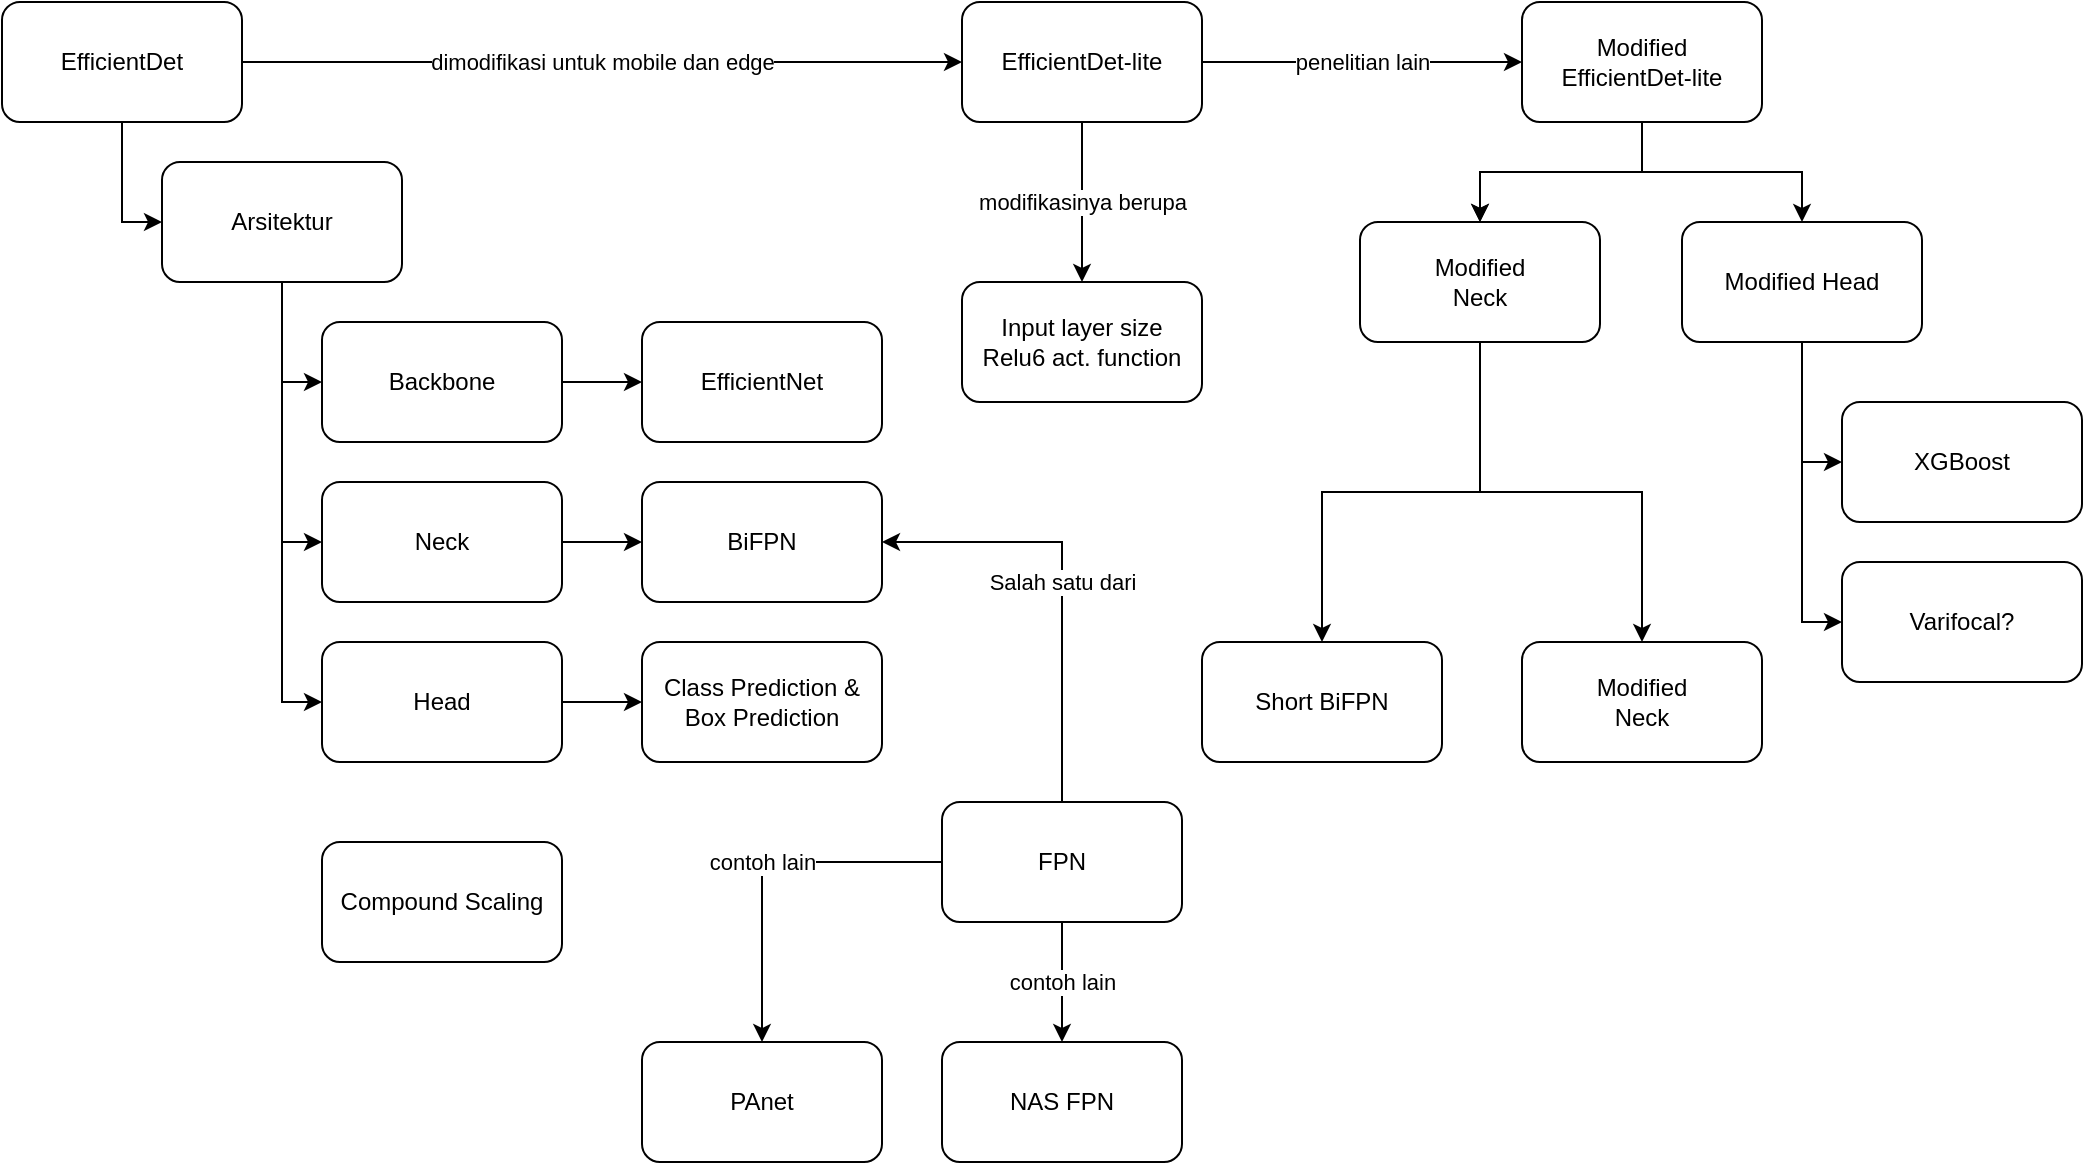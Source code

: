 <mxfile version="21.7.5" type="github" pages="2">
  <diagram id="7hVb7ib1BImvii1vWPBc" name="Page-1">
    <mxGraphModel dx="1434" dy="845" grid="1" gridSize="10" guides="1" tooltips="1" connect="1" arrows="1" fold="1" page="1" pageScale="1" pageWidth="1169" pageHeight="827" math="0" shadow="0">
      <root>
        <mxCell id="0" />
        <mxCell id="1" parent="0" />
        <mxCell id="3BNdl_GEFzRhaG3r9pQ4-6" style="edgeStyle=orthogonalEdgeStyle;rounded=0;orthogonalLoop=1;jettySize=auto;html=1;entryX=0;entryY=0.5;entryDx=0;entryDy=0;" edge="1" parent="1" source="3BNdl_GEFzRhaG3r9pQ4-1" target="3BNdl_GEFzRhaG3r9pQ4-5">
          <mxGeometry relative="1" as="geometry" />
        </mxCell>
        <mxCell id="3BNdl_GEFzRhaG3r9pQ4-17" value="dimodifikasi untuk mobile dan edge" style="edgeStyle=orthogonalEdgeStyle;rounded=0;orthogonalLoop=1;jettySize=auto;html=1;entryX=0;entryY=0.5;entryDx=0;entryDy=0;" edge="1" parent="1" source="3BNdl_GEFzRhaG3r9pQ4-1" target="3BNdl_GEFzRhaG3r9pQ4-16">
          <mxGeometry relative="1" as="geometry" />
        </mxCell>
        <mxCell id="3BNdl_GEFzRhaG3r9pQ4-1" value="EfficientDet" style="rounded=1;whiteSpace=wrap;html=1;" vertex="1" parent="1">
          <mxGeometry x="40" y="40" width="120" height="60" as="geometry" />
        </mxCell>
        <mxCell id="3BNdl_GEFzRhaG3r9pQ4-15" style="edgeStyle=orthogonalEdgeStyle;rounded=0;orthogonalLoop=1;jettySize=auto;html=1;" edge="1" parent="1" source="3BNdl_GEFzRhaG3r9pQ4-2" target="3BNdl_GEFzRhaG3r9pQ4-10">
          <mxGeometry relative="1" as="geometry" />
        </mxCell>
        <mxCell id="3BNdl_GEFzRhaG3r9pQ4-2" value="Head" style="rounded=1;whiteSpace=wrap;html=1;" vertex="1" parent="1">
          <mxGeometry x="200" y="360" width="120" height="60" as="geometry" />
        </mxCell>
        <mxCell id="3BNdl_GEFzRhaG3r9pQ4-14" style="edgeStyle=orthogonalEdgeStyle;rounded=0;orthogonalLoop=1;jettySize=auto;html=1;" edge="1" parent="1" source="3BNdl_GEFzRhaG3r9pQ4-3" target="3BNdl_GEFzRhaG3r9pQ4-11">
          <mxGeometry relative="1" as="geometry" />
        </mxCell>
        <mxCell id="3BNdl_GEFzRhaG3r9pQ4-3" value="Neck" style="rounded=1;whiteSpace=wrap;html=1;" vertex="1" parent="1">
          <mxGeometry x="200" y="280" width="120" height="60" as="geometry" />
        </mxCell>
        <mxCell id="3BNdl_GEFzRhaG3r9pQ4-13" style="edgeStyle=orthogonalEdgeStyle;rounded=0;orthogonalLoop=1;jettySize=auto;html=1;" edge="1" parent="1" source="3BNdl_GEFzRhaG3r9pQ4-4" target="3BNdl_GEFzRhaG3r9pQ4-12">
          <mxGeometry relative="1" as="geometry" />
        </mxCell>
        <mxCell id="3BNdl_GEFzRhaG3r9pQ4-4" value="Backbone" style="rounded=1;whiteSpace=wrap;html=1;" vertex="1" parent="1">
          <mxGeometry x="200" y="200" width="120" height="60" as="geometry" />
        </mxCell>
        <mxCell id="3BNdl_GEFzRhaG3r9pQ4-7" style="edgeStyle=orthogonalEdgeStyle;rounded=0;orthogonalLoop=1;jettySize=auto;html=1;entryX=0;entryY=0.5;entryDx=0;entryDy=0;" edge="1" parent="1" source="3BNdl_GEFzRhaG3r9pQ4-5" target="3BNdl_GEFzRhaG3r9pQ4-4">
          <mxGeometry relative="1" as="geometry" />
        </mxCell>
        <mxCell id="3BNdl_GEFzRhaG3r9pQ4-8" style="edgeStyle=orthogonalEdgeStyle;rounded=0;orthogonalLoop=1;jettySize=auto;html=1;entryX=0;entryY=0.5;entryDx=0;entryDy=0;" edge="1" parent="1" source="3BNdl_GEFzRhaG3r9pQ4-5" target="3BNdl_GEFzRhaG3r9pQ4-3">
          <mxGeometry relative="1" as="geometry" />
        </mxCell>
        <mxCell id="3BNdl_GEFzRhaG3r9pQ4-9" style="edgeStyle=orthogonalEdgeStyle;rounded=0;orthogonalLoop=1;jettySize=auto;html=1;entryX=0;entryY=0.5;entryDx=0;entryDy=0;" edge="1" parent="1" source="3BNdl_GEFzRhaG3r9pQ4-5" target="3BNdl_GEFzRhaG3r9pQ4-2">
          <mxGeometry relative="1" as="geometry" />
        </mxCell>
        <mxCell id="3BNdl_GEFzRhaG3r9pQ4-5" value="Arsitektur" style="rounded=1;whiteSpace=wrap;html=1;" vertex="1" parent="1">
          <mxGeometry x="120" y="120" width="120" height="60" as="geometry" />
        </mxCell>
        <mxCell id="3BNdl_GEFzRhaG3r9pQ4-10" value="Class Prediction &amp;amp; Box Prediction" style="rounded=1;whiteSpace=wrap;html=1;" vertex="1" parent="1">
          <mxGeometry x="360" y="360" width="120" height="60" as="geometry" />
        </mxCell>
        <mxCell id="3BNdl_GEFzRhaG3r9pQ4-19" value="Salah satu dari" style="edgeStyle=orthogonalEdgeStyle;rounded=0;orthogonalLoop=1;jettySize=auto;html=1;startArrow=classic;startFill=1;endArrow=none;endFill=0;" edge="1" parent="1" source="3BNdl_GEFzRhaG3r9pQ4-11" target="3BNdl_GEFzRhaG3r9pQ4-18">
          <mxGeometry relative="1" as="geometry" />
        </mxCell>
        <mxCell id="3BNdl_GEFzRhaG3r9pQ4-11" value="BiFPN" style="rounded=1;whiteSpace=wrap;html=1;" vertex="1" parent="1">
          <mxGeometry x="360" y="280" width="120" height="60" as="geometry" />
        </mxCell>
        <mxCell id="3BNdl_GEFzRhaG3r9pQ4-12" value="EfficientNet" style="rounded=1;whiteSpace=wrap;html=1;" vertex="1" parent="1">
          <mxGeometry x="360" y="200" width="120" height="60" as="geometry" />
        </mxCell>
        <mxCell id="3BNdl_GEFzRhaG3r9pQ4-22" value="penelitian lain" style="edgeStyle=orthogonalEdgeStyle;rounded=0;orthogonalLoop=1;jettySize=auto;html=1;" edge="1" parent="1" source="3BNdl_GEFzRhaG3r9pQ4-16" target="3BNdl_GEFzRhaG3r9pQ4-21">
          <mxGeometry relative="1" as="geometry" />
        </mxCell>
        <mxCell id="3BNdl_GEFzRhaG3r9pQ4-43" value="modifikasinya berupa" style="edgeStyle=orthogonalEdgeStyle;rounded=0;orthogonalLoop=1;jettySize=auto;html=1;" edge="1" parent="1" source="3BNdl_GEFzRhaG3r9pQ4-16" target="3BNdl_GEFzRhaG3r9pQ4-42">
          <mxGeometry relative="1" as="geometry" />
        </mxCell>
        <mxCell id="3BNdl_GEFzRhaG3r9pQ4-16" value="EfficientDet-lite" style="rounded=1;whiteSpace=wrap;html=1;" vertex="1" parent="1">
          <mxGeometry x="520" y="40" width="120" height="60" as="geometry" />
        </mxCell>
        <mxCell id="3BNdl_GEFzRhaG3r9pQ4-37" value="contoh lain" style="edgeStyle=orthogonalEdgeStyle;rounded=0;orthogonalLoop=1;jettySize=auto;html=1;" edge="1" parent="1" source="3BNdl_GEFzRhaG3r9pQ4-18" target="3BNdl_GEFzRhaG3r9pQ4-36">
          <mxGeometry relative="1" as="geometry" />
        </mxCell>
        <mxCell id="3BNdl_GEFzRhaG3r9pQ4-39" value="contoh lain" style="edgeStyle=orthogonalEdgeStyle;rounded=0;orthogonalLoop=1;jettySize=auto;html=1;" edge="1" parent="1" source="3BNdl_GEFzRhaG3r9pQ4-18" target="3BNdl_GEFzRhaG3r9pQ4-38">
          <mxGeometry relative="1" as="geometry" />
        </mxCell>
        <mxCell id="3BNdl_GEFzRhaG3r9pQ4-18" value="FPN" style="rounded=1;whiteSpace=wrap;html=1;" vertex="1" parent="1">
          <mxGeometry x="510" y="440" width="120" height="60" as="geometry" />
        </mxCell>
        <mxCell id="3BNdl_GEFzRhaG3r9pQ4-20" value="Compound Scaling" style="rounded=1;whiteSpace=wrap;html=1;" vertex="1" parent="1">
          <mxGeometry x="200" y="460" width="120" height="60" as="geometry" />
        </mxCell>
        <mxCell id="3BNdl_GEFzRhaG3r9pQ4-24" value="" style="edgeStyle=orthogonalEdgeStyle;rounded=0;orthogonalLoop=1;jettySize=auto;html=1;" edge="1" parent="1" source="3BNdl_GEFzRhaG3r9pQ4-21" target="3BNdl_GEFzRhaG3r9pQ4-23">
          <mxGeometry relative="1" as="geometry" />
        </mxCell>
        <mxCell id="3BNdl_GEFzRhaG3r9pQ4-25" value="" style="edgeStyle=orthogonalEdgeStyle;rounded=0;orthogonalLoop=1;jettySize=auto;html=1;" edge="1" parent="1" source="3BNdl_GEFzRhaG3r9pQ4-21" target="3BNdl_GEFzRhaG3r9pQ4-23">
          <mxGeometry relative="1" as="geometry" />
        </mxCell>
        <mxCell id="3BNdl_GEFzRhaG3r9pQ4-26" style="edgeStyle=orthogonalEdgeStyle;rounded=0;orthogonalLoop=1;jettySize=auto;html=1;entryX=0.5;entryY=0;entryDx=0;entryDy=0;" edge="1" parent="1" source="3BNdl_GEFzRhaG3r9pQ4-21" target="3BNdl_GEFzRhaG3r9pQ4-27">
          <mxGeometry relative="1" as="geometry">
            <mxPoint x="920" y="150" as="targetPoint" />
          </mxGeometry>
        </mxCell>
        <mxCell id="3BNdl_GEFzRhaG3r9pQ4-21" value="Modified&lt;br&gt;EfficientDet-lite" style="rounded=1;whiteSpace=wrap;html=1;" vertex="1" parent="1">
          <mxGeometry x="800" y="40" width="120" height="60" as="geometry" />
        </mxCell>
        <mxCell id="3BNdl_GEFzRhaG3r9pQ4-29" value="" style="edgeStyle=orthogonalEdgeStyle;rounded=0;orthogonalLoop=1;jettySize=auto;html=1;" edge="1" parent="1" source="3BNdl_GEFzRhaG3r9pQ4-23" target="3BNdl_GEFzRhaG3r9pQ4-28">
          <mxGeometry relative="1" as="geometry" />
        </mxCell>
        <mxCell id="3BNdl_GEFzRhaG3r9pQ4-35" value="" style="edgeStyle=orthogonalEdgeStyle;rounded=0;orthogonalLoop=1;jettySize=auto;html=1;" edge="1" parent="1" source="3BNdl_GEFzRhaG3r9pQ4-23" target="3BNdl_GEFzRhaG3r9pQ4-34">
          <mxGeometry relative="1" as="geometry" />
        </mxCell>
        <mxCell id="3BNdl_GEFzRhaG3r9pQ4-23" value="Modified&lt;br&gt;Neck" style="rounded=1;whiteSpace=wrap;html=1;" vertex="1" parent="1">
          <mxGeometry x="719" y="150" width="120" height="60" as="geometry" />
        </mxCell>
        <mxCell id="3BNdl_GEFzRhaG3r9pQ4-31" value="" style="edgeStyle=orthogonalEdgeStyle;rounded=0;orthogonalLoop=1;jettySize=auto;html=1;entryX=0;entryY=0.5;entryDx=0;entryDy=0;" edge="1" parent="1" source="3BNdl_GEFzRhaG3r9pQ4-27" target="3BNdl_GEFzRhaG3r9pQ4-30">
          <mxGeometry relative="1" as="geometry" />
        </mxCell>
        <mxCell id="3BNdl_GEFzRhaG3r9pQ4-33" value="" style="edgeStyle=orthogonalEdgeStyle;rounded=0;orthogonalLoop=1;jettySize=auto;html=1;entryX=0;entryY=0.5;entryDx=0;entryDy=0;" edge="1" parent="1" source="3BNdl_GEFzRhaG3r9pQ4-27" target="3BNdl_GEFzRhaG3r9pQ4-32">
          <mxGeometry relative="1" as="geometry" />
        </mxCell>
        <mxCell id="3BNdl_GEFzRhaG3r9pQ4-27" value="Modified Head" style="rounded=1;whiteSpace=wrap;html=1;" vertex="1" parent="1">
          <mxGeometry x="880" y="150" width="120" height="60" as="geometry" />
        </mxCell>
        <mxCell id="3BNdl_GEFzRhaG3r9pQ4-28" value="Short BiFPN" style="rounded=1;whiteSpace=wrap;html=1;" vertex="1" parent="1">
          <mxGeometry x="640" y="360" width="120" height="60" as="geometry" />
        </mxCell>
        <mxCell id="3BNdl_GEFzRhaG3r9pQ4-30" value="XGBoost" style="rounded=1;whiteSpace=wrap;html=1;" vertex="1" parent="1">
          <mxGeometry x="960" y="240" width="120" height="60" as="geometry" />
        </mxCell>
        <mxCell id="3BNdl_GEFzRhaG3r9pQ4-32" value="Varifocal?" style="rounded=1;whiteSpace=wrap;html=1;" vertex="1" parent="1">
          <mxGeometry x="960" y="320" width="120" height="60" as="geometry" />
        </mxCell>
        <mxCell id="3BNdl_GEFzRhaG3r9pQ4-34" value="Modified&lt;br&gt;Neck" style="rounded=1;whiteSpace=wrap;html=1;" vertex="1" parent="1">
          <mxGeometry x="800" y="360" width="120" height="60" as="geometry" />
        </mxCell>
        <mxCell id="3BNdl_GEFzRhaG3r9pQ4-36" value="PAnet" style="rounded=1;whiteSpace=wrap;html=1;" vertex="1" parent="1">
          <mxGeometry x="360" y="560" width="120" height="60" as="geometry" />
        </mxCell>
        <mxCell id="3BNdl_GEFzRhaG3r9pQ4-38" value="NAS FPN" style="rounded=1;whiteSpace=wrap;html=1;" vertex="1" parent="1">
          <mxGeometry x="510" y="560" width="120" height="60" as="geometry" />
        </mxCell>
        <mxCell id="3BNdl_GEFzRhaG3r9pQ4-42" value="&lt;blockquote style=&quot;margin: 0 0 0 40px; border: none; padding: 0px;&quot;&gt;&lt;/blockquote&gt;&lt;span style=&quot;background-color: initial;&quot;&gt;Input layer size&lt;/span&gt;&lt;br&gt;&lt;span style=&quot;background-color: initial;&quot;&gt;Relu6 act. function&lt;/span&gt;" style="rounded=1;whiteSpace=wrap;html=1;align=center;" vertex="1" parent="1">
          <mxGeometry x="520" y="180" width="120" height="60" as="geometry" />
        </mxCell>
      </root>
    </mxGraphModel>
  </diagram>
  <diagram id="_BE6PhbbxH7V8y9McZRp" name="effdet">
    <mxGraphModel dx="1434" dy="845" grid="1" gridSize="10" guides="1" tooltips="1" connect="1" arrows="1" fold="1" page="1" pageScale="1" pageWidth="1654" pageHeight="1169" math="0" shadow="0">
      <root>
        <mxCell id="0" />
        <mxCell id="1" parent="0" />
        <mxCell id="MW5vYafI3tXqi2waWJN--19" style="edgeStyle=orthogonalEdgeStyle;rounded=0;orthogonalLoop=1;jettySize=auto;html=1;entryX=0.5;entryY=1;entryDx=0;entryDy=0;" edge="1" parent="1" source="MW5vYafI3tXqi2waWJN--1" target="MW5vYafI3tXqi2waWJN--2">
          <mxGeometry relative="1" as="geometry" />
        </mxCell>
        <mxCell id="MW5vYafI3tXqi2waWJN--1" value="" style="rounded=0;whiteSpace=wrap;html=1;labelBackgroundColor=default;" vertex="1" parent="1">
          <mxGeometry x="80" y="540" width="320" height="10" as="geometry" />
        </mxCell>
        <mxCell id="MW5vYafI3tXqi2waWJN--20" style="edgeStyle=orthogonalEdgeStyle;rounded=0;orthogonalLoop=1;jettySize=auto;html=1;entryX=0.5;entryY=1;entryDx=0;entryDy=0;" edge="1" parent="1" source="MW5vYafI3tXqi2waWJN--2" target="MW5vYafI3tXqi2waWJN--3">
          <mxGeometry relative="1" as="geometry" />
        </mxCell>
        <mxCell id="MW5vYafI3tXqi2waWJN--2" value="" style="rounded=0;whiteSpace=wrap;html=1;labelBackgroundColor=default;" vertex="1" parent="1">
          <mxGeometry x="120" y="490" width="240" height="10" as="geometry" />
        </mxCell>
        <mxCell id="MW5vYafI3tXqi2waWJN--21" style="edgeStyle=orthogonalEdgeStyle;rounded=0;orthogonalLoop=1;jettySize=auto;html=1;entryX=0.5;entryY=1;entryDx=0;entryDy=0;" edge="1" parent="1" source="MW5vYafI3tXqi2waWJN--3" target="MW5vYafI3tXqi2waWJN--4">
          <mxGeometry relative="1" as="geometry" />
        </mxCell>
        <mxCell id="MW5vYafI3tXqi2waWJN--66" style="edgeStyle=orthogonalEdgeStyle;rounded=0;orthogonalLoop=1;jettySize=auto;html=1;entryX=0;entryY=0.5;entryDx=0;entryDy=0;" edge="1" parent="1" source="MW5vYafI3tXqi2waWJN--3" target="MW5vYafI3tXqi2waWJN--25">
          <mxGeometry relative="1" as="geometry">
            <Array as="points">
              <mxPoint x="240" y="400" />
            </Array>
          </mxGeometry>
        </mxCell>
        <mxCell id="MW5vYafI3tXqi2waWJN--3" value="" style="rounded=0;whiteSpace=wrap;html=1;labelBackgroundColor=default;fillColor=#cb2c3c;fillStyle=solid;" vertex="1" parent="1">
          <mxGeometry x="140" y="430" width="200" height="10" as="geometry" />
        </mxCell>
        <mxCell id="MW5vYafI3tXqi2waWJN--22" style="edgeStyle=orthogonalEdgeStyle;rounded=0;orthogonalLoop=1;jettySize=auto;html=1;entryX=0.5;entryY=1;entryDx=0;entryDy=0;" edge="1" parent="1" source="MW5vYafI3tXqi2waWJN--4" target="MW5vYafI3tXqi2waWJN--5">
          <mxGeometry relative="1" as="geometry" />
        </mxCell>
        <mxCell id="MW5vYafI3tXqi2waWJN--65" style="edgeStyle=orthogonalEdgeStyle;rounded=0;orthogonalLoop=1;jettySize=auto;html=1;entryX=0;entryY=0.5;entryDx=0;entryDy=0;" edge="1" parent="1" source="MW5vYafI3tXqi2waWJN--4" target="MW5vYafI3tXqi2waWJN--26">
          <mxGeometry relative="1" as="geometry">
            <Array as="points">
              <mxPoint x="240" y="340" />
            </Array>
          </mxGeometry>
        </mxCell>
        <mxCell id="MW5vYafI3tXqi2waWJN--4" value="" style="rounded=0;whiteSpace=wrap;html=1;labelBackgroundColor=default;fillColor=#7c4583;fillStyle=solid;" vertex="1" parent="1">
          <mxGeometry x="160" y="370" width="160" height="10" as="geometry" />
        </mxCell>
        <mxCell id="MW5vYafI3tXqi2waWJN--23" style="edgeStyle=orthogonalEdgeStyle;rounded=0;orthogonalLoop=1;jettySize=auto;html=1;entryX=0.5;entryY=1;entryDx=0;entryDy=0;" edge="1" parent="1" source="MW5vYafI3tXqi2waWJN--5" target="MW5vYafI3tXqi2waWJN--6">
          <mxGeometry relative="1" as="geometry" />
        </mxCell>
        <mxCell id="MW5vYafI3tXqi2waWJN--64" style="edgeStyle=orthogonalEdgeStyle;rounded=0;orthogonalLoop=1;jettySize=auto;html=1;entryX=0;entryY=0.5;entryDx=0;entryDy=0;" edge="1" parent="1" source="MW5vYafI3tXqi2waWJN--5" target="MW5vYafI3tXqi2waWJN--27">
          <mxGeometry relative="1" as="geometry">
            <Array as="points">
              <mxPoint x="240" y="280" />
            </Array>
          </mxGeometry>
        </mxCell>
        <mxCell id="MW5vYafI3tXqi2waWJN--5" value="" style="rounded=0;whiteSpace=wrap;html=1;labelBackgroundColor=default;fillColor=#a2db7a;" vertex="1" parent="1">
          <mxGeometry x="180" y="310" width="120" height="10" as="geometry" />
        </mxCell>
        <mxCell id="MW5vYafI3tXqi2waWJN--24" style="edgeStyle=orthogonalEdgeStyle;rounded=0;orthogonalLoop=1;jettySize=auto;html=1;entryX=0.5;entryY=1;entryDx=0;entryDy=0;" edge="1" parent="1" source="MW5vYafI3tXqi2waWJN--6" target="MW5vYafI3tXqi2waWJN--7">
          <mxGeometry relative="1" as="geometry" />
        </mxCell>
        <mxCell id="MW5vYafI3tXqi2waWJN--63" style="edgeStyle=orthogonalEdgeStyle;rounded=0;orthogonalLoop=1;jettySize=auto;html=1;entryX=0;entryY=0.5;entryDx=0;entryDy=0;" edge="1" parent="1" source="MW5vYafI3tXqi2waWJN--6" target="MW5vYafI3tXqi2waWJN--28">
          <mxGeometry relative="1" as="geometry">
            <Array as="points">
              <mxPoint x="240" y="220" />
            </Array>
          </mxGeometry>
        </mxCell>
        <mxCell id="MW5vYafI3tXqi2waWJN--6" value="" style="rounded=0;whiteSpace=wrap;html=1;labelBackgroundColor=default;fillColor=#b0d8ee;" vertex="1" parent="1">
          <mxGeometry x="200" y="250" width="80" height="10" as="geometry" />
        </mxCell>
        <mxCell id="MW5vYafI3tXqi2waWJN--62" style="edgeStyle=orthogonalEdgeStyle;rounded=0;orthogonalLoop=1;jettySize=auto;html=1;entryX=0;entryY=0.5;entryDx=0;entryDy=0;" edge="1" parent="1" source="MW5vYafI3tXqi2waWJN--7" target="MW5vYafI3tXqi2waWJN--29">
          <mxGeometry relative="1" as="geometry">
            <Array as="points">
              <mxPoint x="240" y="160" />
            </Array>
          </mxGeometry>
        </mxCell>
        <mxCell id="MW5vYafI3tXqi2waWJN--7" value="" style="rounded=0;whiteSpace=wrap;html=1;labelBackgroundColor=#000000;fillColor=#000000;" vertex="1" parent="1">
          <mxGeometry x="220" y="190" width="40" height="10" as="geometry" />
        </mxCell>
        <mxCell id="MW5vYafI3tXqi2waWJN--8" value="P&lt;sub&gt;1&lt;/sub&gt; / 2" style="text;html=1;strokeColor=none;fillColor=none;align=center;verticalAlign=middle;whiteSpace=wrap;rounded=0;" vertex="1" parent="1">
          <mxGeometry x="20" y="520" width="60" height="30" as="geometry" />
        </mxCell>
        <mxCell id="MW5vYafI3tXqi2waWJN--9" value="P&lt;sub&gt;2&lt;/sub&gt; / 4" style="text;html=1;strokeColor=none;fillColor=none;align=center;verticalAlign=middle;whiteSpace=wrap;rounded=0;" vertex="1" parent="1">
          <mxGeometry x="60" y="470" width="60" height="30" as="geometry" />
        </mxCell>
        <mxCell id="MW5vYafI3tXqi2waWJN--10" value="P&lt;sub&gt;3&lt;/sub&gt; / 8" style="text;html=1;strokeColor=none;fillColor=none;align=center;verticalAlign=middle;whiteSpace=wrap;rounded=0;" vertex="1" parent="1">
          <mxGeometry x="80" y="410" width="60" height="30" as="geometry" />
        </mxCell>
        <mxCell id="MW5vYafI3tXqi2waWJN--11" value="P&lt;sub&gt;4&lt;/sub&gt; / 16" style="text;html=1;strokeColor=none;fillColor=none;align=center;verticalAlign=middle;whiteSpace=wrap;rounded=0;" vertex="1" parent="1">
          <mxGeometry x="100" y="350" width="60" height="30" as="geometry" />
        </mxCell>
        <mxCell id="MW5vYafI3tXqi2waWJN--12" value="P&lt;sub&gt;5&lt;/sub&gt; / 32" style="text;html=1;strokeColor=none;fillColor=none;align=center;verticalAlign=middle;whiteSpace=wrap;rounded=0;" vertex="1" parent="1">
          <mxGeometry x="120" y="290" width="60" height="30" as="geometry" />
        </mxCell>
        <mxCell id="MW5vYafI3tXqi2waWJN--13" value="P&lt;sub&gt;6&lt;/sub&gt; / 64" style="text;html=1;strokeColor=none;fillColor=none;align=center;verticalAlign=middle;whiteSpace=wrap;rounded=0;" vertex="1" parent="1">
          <mxGeometry x="140" y="230" width="60" height="30" as="geometry" />
        </mxCell>
        <mxCell id="MW5vYafI3tXqi2waWJN--14" value="P&lt;sub&gt;7&lt;/sub&gt; / 128" style="text;html=1;strokeColor=none;fillColor=none;align=center;verticalAlign=middle;whiteSpace=wrap;rounded=0;" vertex="1" parent="1">
          <mxGeometry x="160" y="170" width="60" height="30" as="geometry" />
        </mxCell>
        <mxCell id="MW5vYafI3tXqi2waWJN--18" style="edgeStyle=orthogonalEdgeStyle;rounded=0;orthogonalLoop=1;jettySize=auto;html=1;entryX=0.5;entryY=1;entryDx=0;entryDy=0;" edge="1" parent="1" source="MW5vYafI3tXqi2waWJN--15" target="MW5vYafI3tXqi2waWJN--1">
          <mxGeometry relative="1" as="geometry" />
        </mxCell>
        <mxCell id="MW5vYafI3tXqi2waWJN--15" value="" style="rounded=0;whiteSpace=wrap;html=1;labelBackgroundColor=default;" vertex="1" parent="1">
          <mxGeometry x="60" y="590" width="360" height="10" as="geometry" />
        </mxCell>
        <mxCell id="MW5vYafI3tXqi2waWJN--16" value="Input" style="text;html=1;strokeColor=none;fillColor=none;align=center;verticalAlign=middle;whiteSpace=wrap;rounded=0;" vertex="1" parent="1">
          <mxGeometry y="570" width="60" height="30" as="geometry" />
        </mxCell>
        <mxCell id="MW5vYafI3tXqi2waWJN--17" value="EfficientNet backbone" style="text;html=1;strokeColor=none;fillColor=none;align=center;verticalAlign=middle;whiteSpace=wrap;rounded=0;" vertex="1" parent="1">
          <mxGeometry x="160" y="610" width="160" height="30" as="geometry" />
        </mxCell>
        <mxCell id="MW5vYafI3tXqi2waWJN--48" style="edgeStyle=orthogonalEdgeStyle;rounded=0;orthogonalLoop=1;jettySize=auto;html=1;entryX=0;entryY=0.5;entryDx=0;entryDy=0;" edge="1" parent="1" source="MW5vYafI3tXqi2waWJN--25" target="MW5vYafI3tXqi2waWJN--35">
          <mxGeometry relative="1" as="geometry" />
        </mxCell>
        <mxCell id="MW5vYafI3tXqi2waWJN--25" value="" style="ellipse;whiteSpace=wrap;html=1;aspect=fixed;fillColor=#000000;" vertex="1" parent="1">
          <mxGeometry x="430" y="390" width="20" height="20" as="geometry" />
        </mxCell>
        <mxCell id="MW5vYafI3tXqi2waWJN--49" style="edgeStyle=orthogonalEdgeStyle;rounded=0;orthogonalLoop=1;jettySize=auto;html=1;entryX=0;entryY=0.5;entryDx=0;entryDy=0;" edge="1" parent="1" source="MW5vYafI3tXqi2waWJN--26" target="MW5vYafI3tXqi2waWJN--31">
          <mxGeometry relative="1" as="geometry" />
        </mxCell>
        <mxCell id="MW5vYafI3tXqi2waWJN--57" style="edgeStyle=orthogonalEdgeStyle;rounded=0;orthogonalLoop=1;jettySize=auto;html=1;entryX=0;entryY=0;entryDx=0;entryDy=0;curved=1;" edge="1" parent="1" source="MW5vYafI3tXqi2waWJN--26" target="MW5vYafI3tXqi2waWJN--36">
          <mxGeometry relative="1" as="geometry">
            <Array as="points">
              <mxPoint x="440" y="310" />
              <mxPoint x="593" y="310" />
            </Array>
          </mxGeometry>
        </mxCell>
        <mxCell id="MW5vYafI3tXqi2waWJN--26" value="" style="ellipse;whiteSpace=wrap;html=1;aspect=fixed;fillColor=#000000;" vertex="1" parent="1">
          <mxGeometry x="430" y="330" width="20" height="20" as="geometry" />
        </mxCell>
        <mxCell id="MW5vYafI3tXqi2waWJN--50" style="edgeStyle=orthogonalEdgeStyle;rounded=0;orthogonalLoop=1;jettySize=auto;html=1;entryX=0;entryY=0.5;entryDx=0;entryDy=0;" edge="1" parent="1" source="MW5vYafI3tXqi2waWJN--27" target="MW5vYafI3tXqi2waWJN--32">
          <mxGeometry relative="1" as="geometry" />
        </mxCell>
        <mxCell id="MW5vYafI3tXqi2waWJN--58" style="edgeStyle=orthogonalEdgeStyle;rounded=0;orthogonalLoop=1;jettySize=auto;html=1;entryX=0;entryY=0;entryDx=0;entryDy=0;curved=1;" edge="1" parent="1" source="MW5vYafI3tXqi2waWJN--27" target="MW5vYafI3tXqi2waWJN--37">
          <mxGeometry relative="1" as="geometry">
            <Array as="points">
              <mxPoint x="440" y="250" />
              <mxPoint x="593" y="250" />
            </Array>
          </mxGeometry>
        </mxCell>
        <mxCell id="MW5vYafI3tXqi2waWJN--27" value="" style="ellipse;whiteSpace=wrap;html=1;aspect=fixed;fillColor=#000000;" vertex="1" parent="1">
          <mxGeometry x="430" y="270" width="20" height="20" as="geometry" />
        </mxCell>
        <mxCell id="MW5vYafI3tXqi2waWJN--51" style="edgeStyle=orthogonalEdgeStyle;rounded=0;orthogonalLoop=1;jettySize=auto;html=1;" edge="1" parent="1" source="MW5vYafI3tXqi2waWJN--28" target="MW5vYafI3tXqi2waWJN--33">
          <mxGeometry relative="1" as="geometry" />
        </mxCell>
        <mxCell id="MW5vYafI3tXqi2waWJN--59" style="edgeStyle=orthogonalEdgeStyle;rounded=0;orthogonalLoop=1;jettySize=auto;html=1;entryX=0;entryY=0;entryDx=0;entryDy=0;curved=1;" edge="1" parent="1" source="MW5vYafI3tXqi2waWJN--28" target="MW5vYafI3tXqi2waWJN--38">
          <mxGeometry relative="1" as="geometry">
            <Array as="points">
              <mxPoint x="440" y="190" />
              <mxPoint x="593" y="190" />
            </Array>
          </mxGeometry>
        </mxCell>
        <mxCell id="MW5vYafI3tXqi2waWJN--28" value="" style="ellipse;whiteSpace=wrap;html=1;aspect=fixed;fillColor=#000000;" vertex="1" parent="1">
          <mxGeometry x="430" y="210" width="20" height="20" as="geometry" />
        </mxCell>
        <mxCell id="MW5vYafI3tXqi2waWJN--40" style="edgeStyle=orthogonalEdgeStyle;rounded=0;orthogonalLoop=1;jettySize=auto;html=1;entryX=0;entryY=0.5;entryDx=0;entryDy=0;" edge="1" parent="1" source="MW5vYafI3tXqi2waWJN--29" target="MW5vYafI3tXqi2waWJN--39">
          <mxGeometry relative="1" as="geometry" />
        </mxCell>
        <mxCell id="MW5vYafI3tXqi2waWJN--41" style="rounded=0;orthogonalLoop=1;jettySize=auto;html=1;strokeColor=#A4C1D1;strokeWidth=2;" edge="1" parent="1" source="MW5vYafI3tXqi2waWJN--29" target="MW5vYafI3tXqi2waWJN--33">
          <mxGeometry relative="1" as="geometry" />
        </mxCell>
        <mxCell id="MW5vYafI3tXqi2waWJN--29" value="" style="ellipse;whiteSpace=wrap;html=1;aspect=fixed;fillColor=#000000;" vertex="1" parent="1">
          <mxGeometry x="430" y="150" width="20" height="20" as="geometry" />
        </mxCell>
        <mxCell id="MW5vYafI3tXqi2waWJN--47" style="rounded=0;orthogonalLoop=1;jettySize=auto;html=1;entryX=0;entryY=0;entryDx=0;entryDy=0;" edge="1" parent="1" source="MW5vYafI3tXqi2waWJN--31" target="MW5vYafI3tXqi2waWJN--35">
          <mxGeometry relative="1" as="geometry" />
        </mxCell>
        <mxCell id="MW5vYafI3tXqi2waWJN--56" style="edgeStyle=orthogonalEdgeStyle;rounded=0;orthogonalLoop=1;jettySize=auto;html=1;entryX=0;entryY=0.5;entryDx=0;entryDy=0;" edge="1" parent="1" source="MW5vYafI3tXqi2waWJN--31" target="MW5vYafI3tXqi2waWJN--36">
          <mxGeometry relative="1" as="geometry" />
        </mxCell>
        <mxCell id="MW5vYafI3tXqi2waWJN--31" value="" style="ellipse;whiteSpace=wrap;html=1;aspect=fixed;fillColor=#000000;" vertex="1" parent="1">
          <mxGeometry x="510" y="330" width="20" height="20" as="geometry" />
        </mxCell>
        <mxCell id="MW5vYafI3tXqi2waWJN--46" style="edgeStyle=orthogonalEdgeStyle;rounded=0;orthogonalLoop=1;jettySize=auto;html=1;strokeColor=#A4C1D1;" edge="1" parent="1" source="MW5vYafI3tXqi2waWJN--32" target="MW5vYafI3tXqi2waWJN--31">
          <mxGeometry relative="1" as="geometry" />
        </mxCell>
        <mxCell id="MW5vYafI3tXqi2waWJN--55" style="edgeStyle=orthogonalEdgeStyle;rounded=0;orthogonalLoop=1;jettySize=auto;html=1;entryX=0;entryY=0.5;entryDx=0;entryDy=0;" edge="1" parent="1" source="MW5vYafI3tXqi2waWJN--32" target="MW5vYafI3tXqi2waWJN--37">
          <mxGeometry relative="1" as="geometry" />
        </mxCell>
        <mxCell id="MW5vYafI3tXqi2waWJN--32" value="" style="ellipse;whiteSpace=wrap;html=1;aspect=fixed;fillColor=#000000;" vertex="1" parent="1">
          <mxGeometry x="510" y="270" width="20" height="20" as="geometry" />
        </mxCell>
        <mxCell id="MW5vYafI3tXqi2waWJN--43" style="edgeStyle=orthogonalEdgeStyle;rounded=0;orthogonalLoop=1;jettySize=auto;html=1;entryX=0;entryY=0.5;entryDx=0;entryDy=0;" edge="1" parent="1" source="MW5vYafI3tXqi2waWJN--33" target="MW5vYafI3tXqi2waWJN--38">
          <mxGeometry relative="1" as="geometry" />
        </mxCell>
        <mxCell id="MW5vYafI3tXqi2waWJN--44" style="edgeStyle=orthogonalEdgeStyle;rounded=0;orthogonalLoop=1;jettySize=auto;html=1;entryX=0.5;entryY=0;entryDx=0;entryDy=0;strokeColor=#A4C1D1;" edge="1" parent="1" source="MW5vYafI3tXqi2waWJN--33" target="MW5vYafI3tXqi2waWJN--32">
          <mxGeometry relative="1" as="geometry" />
        </mxCell>
        <mxCell id="MW5vYafI3tXqi2waWJN--33" value="" style="ellipse;whiteSpace=wrap;html=1;aspect=fixed;fillColor=#A4C1D1;" vertex="1" parent="1">
          <mxGeometry x="510" y="210" width="20" height="20" as="geometry" />
        </mxCell>
        <mxCell id="MW5vYafI3tXqi2waWJN--54" style="edgeStyle=orthogonalEdgeStyle;rounded=0;orthogonalLoop=1;jettySize=auto;html=1;strokeColor=#FF0000;" edge="1" parent="1" source="MW5vYafI3tXqi2waWJN--35" target="MW5vYafI3tXqi2waWJN--36">
          <mxGeometry relative="1" as="geometry" />
        </mxCell>
        <mxCell id="MW5vYafI3tXqi2waWJN--35" value="" style="ellipse;whiteSpace=wrap;html=1;aspect=fixed;fillColor=#ff8b99;" vertex="1" parent="1">
          <mxGeometry x="590" y="390" width="20" height="20" as="geometry" />
        </mxCell>
        <mxCell id="MW5vYafI3tXqi2waWJN--53" style="edgeStyle=orthogonalEdgeStyle;rounded=0;orthogonalLoop=1;jettySize=auto;html=1;strokeColor=#FF0000;" edge="1" parent="1" source="MW5vYafI3tXqi2waWJN--36" target="MW5vYafI3tXqi2waWJN--37">
          <mxGeometry relative="1" as="geometry" />
        </mxCell>
        <mxCell id="MW5vYafI3tXqi2waWJN--36" value="" style="ellipse;whiteSpace=wrap;html=1;aspect=fixed;fillColor=#c596cb;" vertex="1" parent="1">
          <mxGeometry x="590" y="330" width="20" height="20" as="geometry" />
        </mxCell>
        <mxCell id="MW5vYafI3tXqi2waWJN--52" style="edgeStyle=orthogonalEdgeStyle;rounded=0;orthogonalLoop=1;jettySize=auto;html=1;entryX=0.5;entryY=1;entryDx=0;entryDy=0;strokeColor=#FF0000;" edge="1" parent="1" source="MW5vYafI3tXqi2waWJN--37" target="MW5vYafI3tXqi2waWJN--38">
          <mxGeometry relative="1" as="geometry" />
        </mxCell>
        <mxCell id="MW5vYafI3tXqi2waWJN--37" value="" style="ellipse;whiteSpace=wrap;html=1;aspect=fixed;fillColor=#215200;" vertex="1" parent="1">
          <mxGeometry x="590" y="270" width="20" height="20" as="geometry" />
        </mxCell>
        <mxCell id="MW5vYafI3tXqi2waWJN--42" style="edgeStyle=orthogonalEdgeStyle;rounded=0;orthogonalLoop=1;jettySize=auto;html=1;entryX=0.5;entryY=1;entryDx=0;entryDy=0;strokeColor=#FF0000;" edge="1" parent="1" source="MW5vYafI3tXqi2waWJN--38" target="MW5vYafI3tXqi2waWJN--39">
          <mxGeometry relative="1" as="geometry" />
        </mxCell>
        <mxCell id="MW5vYafI3tXqi2waWJN--38" value="" style="ellipse;whiteSpace=wrap;html=1;aspect=fixed;fillColor=#A4C1D1;fillStyle=auto;" vertex="1" parent="1">
          <mxGeometry x="590" y="210" width="20" height="20" as="geometry" />
        </mxCell>
        <mxCell id="MW5vYafI3tXqi2waWJN--39" value="" style="ellipse;whiteSpace=wrap;html=1;aspect=fixed;fillColor=#660000;" vertex="1" parent="1">
          <mxGeometry x="590" y="150" width="20" height="20" as="geometry" />
        </mxCell>
        <mxCell id="MW5vYafI3tXqi2waWJN--60" value="" style="rounded=0;whiteSpace=wrap;html=1;fillColor=none;dashed=1;" vertex="1" parent="1">
          <mxGeometry x="480" y="120" width="160" height="320" as="geometry" />
        </mxCell>
        <mxCell id="MW5vYafI3tXqi2waWJN--61" value="Lapisan BiFPN" style="text;html=1;strokeColor=none;fillColor=none;align=center;verticalAlign=middle;whiteSpace=wrap;rounded=0;" vertex="1" parent="1">
          <mxGeometry x="530" y="450" width="60" height="30" as="geometry" />
        </mxCell>
        <mxCell id="MW5vYafI3tXqi2waWJN--87" style="edgeStyle=orthogonalEdgeStyle;rounded=0;orthogonalLoop=1;jettySize=auto;html=1;entryX=0;entryY=0.5;entryDx=0;entryDy=0;" edge="1" parent="1" target="MW5vYafI3tXqi2waWJN--106">
          <mxGeometry relative="1" as="geometry">
            <mxPoint x="611" y="400" as="sourcePoint" />
          </mxGeometry>
        </mxCell>
        <mxCell id="MW5vYafI3tXqi2waWJN--88" style="edgeStyle=orthogonalEdgeStyle;rounded=0;orthogonalLoop=1;jettySize=auto;html=1;entryX=0;entryY=0.5;entryDx=0;entryDy=0;" edge="1" parent="1" target="MW5vYafI3tXqi2waWJN--98">
          <mxGeometry relative="1" as="geometry">
            <mxPoint x="611" y="340" as="sourcePoint" />
          </mxGeometry>
        </mxCell>
        <mxCell id="MW5vYafI3tXqi2waWJN--89" style="edgeStyle=orthogonalEdgeStyle;rounded=0;orthogonalLoop=1;jettySize=auto;html=1;entryX=0;entryY=0;entryDx=0;entryDy=0;curved=1;" edge="1" parent="1" target="MW5vYafI3tXqi2waWJN--108">
          <mxGeometry relative="1" as="geometry">
            <mxPoint x="601" y="330" as="sourcePoint" />
            <Array as="points">
              <mxPoint x="601" y="310" />
              <mxPoint x="754" y="310" />
            </Array>
          </mxGeometry>
        </mxCell>
        <mxCell id="MW5vYafI3tXqi2waWJN--90" style="edgeStyle=orthogonalEdgeStyle;rounded=0;orthogonalLoop=1;jettySize=auto;html=1;entryX=0;entryY=0.5;entryDx=0;entryDy=0;" edge="1" parent="1" target="MW5vYafI3tXqi2waWJN--101">
          <mxGeometry relative="1" as="geometry">
            <mxPoint x="611" y="280" as="sourcePoint" />
          </mxGeometry>
        </mxCell>
        <mxCell id="MW5vYafI3tXqi2waWJN--91" style="edgeStyle=orthogonalEdgeStyle;rounded=0;orthogonalLoop=1;jettySize=auto;html=1;entryX=0;entryY=0;entryDx=0;entryDy=0;curved=1;" edge="1" parent="1" target="MW5vYafI3tXqi2waWJN--110">
          <mxGeometry relative="1" as="geometry">
            <mxPoint x="601" y="270" as="sourcePoint" />
            <Array as="points">
              <mxPoint x="601" y="250" />
              <mxPoint x="754" y="250" />
            </Array>
          </mxGeometry>
        </mxCell>
        <mxCell id="MW5vYafI3tXqi2waWJN--92" style="edgeStyle=orthogonalEdgeStyle;rounded=0;orthogonalLoop=1;jettySize=auto;html=1;" edge="1" parent="1" target="MW5vYafI3tXqi2waWJN--104">
          <mxGeometry relative="1" as="geometry">
            <mxPoint x="611" y="220" as="sourcePoint" />
          </mxGeometry>
        </mxCell>
        <mxCell id="MW5vYafI3tXqi2waWJN--93" style="edgeStyle=orthogonalEdgeStyle;rounded=0;orthogonalLoop=1;jettySize=auto;html=1;entryX=0;entryY=0;entryDx=0;entryDy=0;curved=1;" edge="1" parent="1" target="MW5vYafI3tXqi2waWJN--112">
          <mxGeometry relative="1" as="geometry">
            <mxPoint x="601" y="210" as="sourcePoint" />
            <Array as="points">
              <mxPoint x="601" y="190" />
              <mxPoint x="754" y="190" />
            </Array>
          </mxGeometry>
        </mxCell>
        <mxCell id="MW5vYafI3tXqi2waWJN--94" style="edgeStyle=orthogonalEdgeStyle;rounded=0;orthogonalLoop=1;jettySize=auto;html=1;entryX=0;entryY=0.5;entryDx=0;entryDy=0;" edge="1" parent="1" target="MW5vYafI3tXqi2waWJN--113">
          <mxGeometry relative="1" as="geometry">
            <mxPoint x="611" y="160" as="sourcePoint" />
          </mxGeometry>
        </mxCell>
        <mxCell id="MW5vYafI3tXqi2waWJN--95" style="rounded=0;orthogonalLoop=1;jettySize=auto;html=1;strokeColor=#A4C1D1;strokeWidth=2;" edge="1" parent="1" target="MW5vYafI3tXqi2waWJN--104">
          <mxGeometry relative="1" as="geometry">
            <mxPoint x="609" y="166" as="sourcePoint" />
          </mxGeometry>
        </mxCell>
        <mxCell id="MW5vYafI3tXqi2waWJN--96" style="rounded=0;orthogonalLoop=1;jettySize=auto;html=1;entryX=0;entryY=0;entryDx=0;entryDy=0;" edge="1" parent="1" source="MW5vYafI3tXqi2waWJN--98" target="MW5vYafI3tXqi2waWJN--106">
          <mxGeometry relative="1" as="geometry" />
        </mxCell>
        <mxCell id="MW5vYafI3tXqi2waWJN--97" style="edgeStyle=orthogonalEdgeStyle;rounded=0;orthogonalLoop=1;jettySize=auto;html=1;entryX=0;entryY=0.5;entryDx=0;entryDy=0;" edge="1" parent="1" source="MW5vYafI3tXqi2waWJN--98" target="MW5vYafI3tXqi2waWJN--108">
          <mxGeometry relative="1" as="geometry" />
        </mxCell>
        <mxCell id="MW5vYafI3tXqi2waWJN--98" value="" style="ellipse;whiteSpace=wrap;html=1;aspect=fixed;fillColor=#000000;" vertex="1" parent="1">
          <mxGeometry x="671" y="330" width="20" height="20" as="geometry" />
        </mxCell>
        <mxCell id="MW5vYafI3tXqi2waWJN--99" style="edgeStyle=orthogonalEdgeStyle;rounded=0;orthogonalLoop=1;jettySize=auto;html=1;strokeColor=#A4C1D1;" edge="1" parent="1" source="MW5vYafI3tXqi2waWJN--101" target="MW5vYafI3tXqi2waWJN--98">
          <mxGeometry relative="1" as="geometry" />
        </mxCell>
        <mxCell id="MW5vYafI3tXqi2waWJN--100" style="edgeStyle=orthogonalEdgeStyle;rounded=0;orthogonalLoop=1;jettySize=auto;html=1;entryX=0;entryY=0.5;entryDx=0;entryDy=0;" edge="1" parent="1" source="MW5vYafI3tXqi2waWJN--101" target="MW5vYafI3tXqi2waWJN--110">
          <mxGeometry relative="1" as="geometry" />
        </mxCell>
        <mxCell id="MW5vYafI3tXqi2waWJN--101" value="" style="ellipse;whiteSpace=wrap;html=1;aspect=fixed;fillColor=#000000;" vertex="1" parent="1">
          <mxGeometry x="671" y="270" width="20" height="20" as="geometry" />
        </mxCell>
        <mxCell id="MW5vYafI3tXqi2waWJN--102" style="edgeStyle=orthogonalEdgeStyle;rounded=0;orthogonalLoop=1;jettySize=auto;html=1;entryX=0;entryY=0.5;entryDx=0;entryDy=0;" edge="1" parent="1" source="MW5vYafI3tXqi2waWJN--104" target="MW5vYafI3tXqi2waWJN--112">
          <mxGeometry relative="1" as="geometry" />
        </mxCell>
        <mxCell id="MW5vYafI3tXqi2waWJN--103" style="edgeStyle=orthogonalEdgeStyle;rounded=0;orthogonalLoop=1;jettySize=auto;html=1;entryX=0.5;entryY=0;entryDx=0;entryDy=0;strokeColor=#A4C1D1;" edge="1" parent="1" source="MW5vYafI3tXqi2waWJN--104" target="MW5vYafI3tXqi2waWJN--101">
          <mxGeometry relative="1" as="geometry" />
        </mxCell>
        <mxCell id="MW5vYafI3tXqi2waWJN--104" value="" style="ellipse;whiteSpace=wrap;html=1;aspect=fixed;fillColor=#A4C1D1;" vertex="1" parent="1">
          <mxGeometry x="671" y="210" width="20" height="20" as="geometry" />
        </mxCell>
        <mxCell id="MW5vYafI3tXqi2waWJN--105" style="edgeStyle=orthogonalEdgeStyle;rounded=0;orthogonalLoop=1;jettySize=auto;html=1;strokeColor=#FF0000;" edge="1" parent="1" source="MW5vYafI3tXqi2waWJN--106" target="MW5vYafI3tXqi2waWJN--108">
          <mxGeometry relative="1" as="geometry" />
        </mxCell>
        <mxCell id="MW5vYafI3tXqi2waWJN--106" value="" style="ellipse;whiteSpace=wrap;html=1;aspect=fixed;fillColor=#ff8b99;" vertex="1" parent="1">
          <mxGeometry x="751" y="390" width="20" height="20" as="geometry" />
        </mxCell>
        <mxCell id="MW5vYafI3tXqi2waWJN--107" style="edgeStyle=orthogonalEdgeStyle;rounded=0;orthogonalLoop=1;jettySize=auto;html=1;strokeColor=#FF0000;" edge="1" parent="1" source="MW5vYafI3tXqi2waWJN--108" target="MW5vYafI3tXqi2waWJN--110">
          <mxGeometry relative="1" as="geometry" />
        </mxCell>
        <mxCell id="MW5vYafI3tXqi2waWJN--108" value="" style="ellipse;whiteSpace=wrap;html=1;aspect=fixed;fillColor=#c596cb;" vertex="1" parent="1">
          <mxGeometry x="751" y="330" width="20" height="20" as="geometry" />
        </mxCell>
        <mxCell id="MW5vYafI3tXqi2waWJN--109" style="edgeStyle=orthogonalEdgeStyle;rounded=0;orthogonalLoop=1;jettySize=auto;html=1;entryX=0.5;entryY=1;entryDx=0;entryDy=0;strokeColor=#FF0000;" edge="1" parent="1" source="MW5vYafI3tXqi2waWJN--110" target="MW5vYafI3tXqi2waWJN--112">
          <mxGeometry relative="1" as="geometry" />
        </mxCell>
        <mxCell id="MW5vYafI3tXqi2waWJN--110" value="" style="ellipse;whiteSpace=wrap;html=1;aspect=fixed;fillColor=#215200;" vertex="1" parent="1">
          <mxGeometry x="751" y="270" width="20" height="20" as="geometry" />
        </mxCell>
        <mxCell id="MW5vYafI3tXqi2waWJN--111" style="edgeStyle=orthogonalEdgeStyle;rounded=0;orthogonalLoop=1;jettySize=auto;html=1;entryX=0.5;entryY=1;entryDx=0;entryDy=0;strokeColor=#FF0000;" edge="1" parent="1" source="MW5vYafI3tXqi2waWJN--112" target="MW5vYafI3tXqi2waWJN--113">
          <mxGeometry relative="1" as="geometry" />
        </mxCell>
        <mxCell id="MW5vYafI3tXqi2waWJN--112" value="" style="ellipse;whiteSpace=wrap;html=1;aspect=fixed;fillColor=#A4C1D1;fillStyle=auto;" vertex="1" parent="1">
          <mxGeometry x="751" y="210" width="20" height="20" as="geometry" />
        </mxCell>
        <mxCell id="MW5vYafI3tXqi2waWJN--113" value="" style="ellipse;whiteSpace=wrap;html=1;aspect=fixed;fillColor=#660000;" vertex="1" parent="1">
          <mxGeometry x="751" y="150" width="20" height="20" as="geometry" />
        </mxCell>
        <mxCell id="MW5vYafI3tXqi2waWJN--114" style="edgeStyle=orthogonalEdgeStyle;rounded=0;orthogonalLoop=1;jettySize=auto;html=1;entryX=0;entryY=0.5;entryDx=0;entryDy=0;" edge="1" parent="1" target="MW5vYafI3tXqi2waWJN--133">
          <mxGeometry relative="1" as="geometry">
            <mxPoint x="771" y="400" as="sourcePoint" />
          </mxGeometry>
        </mxCell>
        <mxCell id="MW5vYafI3tXqi2waWJN--115" style="edgeStyle=orthogonalEdgeStyle;rounded=0;orthogonalLoop=1;jettySize=auto;html=1;entryX=0;entryY=0.5;entryDx=0;entryDy=0;" edge="1" parent="1" target="MW5vYafI3tXqi2waWJN--125">
          <mxGeometry relative="1" as="geometry">
            <mxPoint x="771" y="340" as="sourcePoint" />
          </mxGeometry>
        </mxCell>
        <mxCell id="MW5vYafI3tXqi2waWJN--116" style="edgeStyle=orthogonalEdgeStyle;rounded=0;orthogonalLoop=1;jettySize=auto;html=1;entryX=0;entryY=0;entryDx=0;entryDy=0;curved=1;" edge="1" parent="1" target="MW5vYafI3tXqi2waWJN--135">
          <mxGeometry relative="1" as="geometry">
            <mxPoint x="761" y="330" as="sourcePoint" />
            <Array as="points">
              <mxPoint x="761" y="310" />
              <mxPoint x="914" y="310" />
            </Array>
          </mxGeometry>
        </mxCell>
        <mxCell id="MW5vYafI3tXqi2waWJN--117" style="edgeStyle=orthogonalEdgeStyle;rounded=0;orthogonalLoop=1;jettySize=auto;html=1;entryX=0;entryY=0.5;entryDx=0;entryDy=0;" edge="1" parent="1" target="MW5vYafI3tXqi2waWJN--128">
          <mxGeometry relative="1" as="geometry">
            <mxPoint x="771" y="280" as="sourcePoint" />
          </mxGeometry>
        </mxCell>
        <mxCell id="MW5vYafI3tXqi2waWJN--118" style="edgeStyle=orthogonalEdgeStyle;rounded=0;orthogonalLoop=1;jettySize=auto;html=1;entryX=0;entryY=0;entryDx=0;entryDy=0;curved=1;" edge="1" parent="1" target="MW5vYafI3tXqi2waWJN--137">
          <mxGeometry relative="1" as="geometry">
            <mxPoint x="761" y="270" as="sourcePoint" />
            <Array as="points">
              <mxPoint x="761" y="250" />
              <mxPoint x="914" y="250" />
            </Array>
          </mxGeometry>
        </mxCell>
        <mxCell id="MW5vYafI3tXqi2waWJN--119" style="edgeStyle=orthogonalEdgeStyle;rounded=0;orthogonalLoop=1;jettySize=auto;html=1;" edge="1" parent="1" target="MW5vYafI3tXqi2waWJN--131">
          <mxGeometry relative="1" as="geometry">
            <mxPoint x="771" y="220" as="sourcePoint" />
          </mxGeometry>
        </mxCell>
        <mxCell id="MW5vYafI3tXqi2waWJN--120" style="edgeStyle=orthogonalEdgeStyle;rounded=0;orthogonalLoop=1;jettySize=auto;html=1;entryX=0;entryY=0;entryDx=0;entryDy=0;curved=1;" edge="1" parent="1" target="MW5vYafI3tXqi2waWJN--139">
          <mxGeometry relative="1" as="geometry">
            <mxPoint x="761" y="210" as="sourcePoint" />
            <Array as="points">
              <mxPoint x="761" y="190" />
              <mxPoint x="914" y="190" />
            </Array>
          </mxGeometry>
        </mxCell>
        <mxCell id="MW5vYafI3tXqi2waWJN--121" style="edgeStyle=orthogonalEdgeStyle;rounded=0;orthogonalLoop=1;jettySize=auto;html=1;entryX=0;entryY=0.5;entryDx=0;entryDy=0;" edge="1" parent="1" target="MW5vYafI3tXqi2waWJN--140">
          <mxGeometry relative="1" as="geometry">
            <mxPoint x="771" y="160" as="sourcePoint" />
          </mxGeometry>
        </mxCell>
        <mxCell id="MW5vYafI3tXqi2waWJN--122" style="rounded=0;orthogonalLoop=1;jettySize=auto;html=1;strokeColor=#A4C1D1;strokeWidth=2;" edge="1" parent="1" target="MW5vYafI3tXqi2waWJN--131">
          <mxGeometry relative="1" as="geometry">
            <mxPoint x="769" y="166" as="sourcePoint" />
          </mxGeometry>
        </mxCell>
        <mxCell id="MW5vYafI3tXqi2waWJN--123" style="rounded=0;orthogonalLoop=1;jettySize=auto;html=1;entryX=0;entryY=0;entryDx=0;entryDy=0;" edge="1" parent="1" source="MW5vYafI3tXqi2waWJN--125" target="MW5vYafI3tXqi2waWJN--133">
          <mxGeometry relative="1" as="geometry" />
        </mxCell>
        <mxCell id="MW5vYafI3tXqi2waWJN--124" style="edgeStyle=orthogonalEdgeStyle;rounded=0;orthogonalLoop=1;jettySize=auto;html=1;entryX=0;entryY=0.5;entryDx=0;entryDy=0;" edge="1" parent="1" source="MW5vYafI3tXqi2waWJN--125" target="MW5vYafI3tXqi2waWJN--135">
          <mxGeometry relative="1" as="geometry" />
        </mxCell>
        <mxCell id="MW5vYafI3tXqi2waWJN--125" value="" style="ellipse;whiteSpace=wrap;html=1;aspect=fixed;fillColor=#000000;" vertex="1" parent="1">
          <mxGeometry x="831" y="330" width="20" height="20" as="geometry" />
        </mxCell>
        <mxCell id="MW5vYafI3tXqi2waWJN--126" style="edgeStyle=orthogonalEdgeStyle;rounded=0;orthogonalLoop=1;jettySize=auto;html=1;strokeColor=#A4C1D1;" edge="1" parent="1" source="MW5vYafI3tXqi2waWJN--128" target="MW5vYafI3tXqi2waWJN--125">
          <mxGeometry relative="1" as="geometry" />
        </mxCell>
        <mxCell id="MW5vYafI3tXqi2waWJN--127" style="edgeStyle=orthogonalEdgeStyle;rounded=0;orthogonalLoop=1;jettySize=auto;html=1;entryX=0;entryY=0.5;entryDx=0;entryDy=0;" edge="1" parent="1" source="MW5vYafI3tXqi2waWJN--128" target="MW5vYafI3tXqi2waWJN--137">
          <mxGeometry relative="1" as="geometry" />
        </mxCell>
        <mxCell id="MW5vYafI3tXqi2waWJN--128" value="" style="ellipse;whiteSpace=wrap;html=1;aspect=fixed;fillColor=#000000;" vertex="1" parent="1">
          <mxGeometry x="831" y="270" width="20" height="20" as="geometry" />
        </mxCell>
        <mxCell id="MW5vYafI3tXqi2waWJN--129" style="edgeStyle=orthogonalEdgeStyle;rounded=0;orthogonalLoop=1;jettySize=auto;html=1;entryX=0;entryY=0.5;entryDx=0;entryDy=0;" edge="1" parent="1" source="MW5vYafI3tXqi2waWJN--131" target="MW5vYafI3tXqi2waWJN--139">
          <mxGeometry relative="1" as="geometry" />
        </mxCell>
        <mxCell id="MW5vYafI3tXqi2waWJN--130" style="edgeStyle=orthogonalEdgeStyle;rounded=0;orthogonalLoop=1;jettySize=auto;html=1;entryX=0.5;entryY=0;entryDx=0;entryDy=0;strokeColor=#A4C1D1;" edge="1" parent="1" source="MW5vYafI3tXqi2waWJN--131" target="MW5vYafI3tXqi2waWJN--128">
          <mxGeometry relative="1" as="geometry" />
        </mxCell>
        <mxCell id="MW5vYafI3tXqi2waWJN--131" value="" style="ellipse;whiteSpace=wrap;html=1;aspect=fixed;fillColor=#A4C1D1;" vertex="1" parent="1">
          <mxGeometry x="831" y="210" width="20" height="20" as="geometry" />
        </mxCell>
        <mxCell id="MW5vYafI3tXqi2waWJN--132" style="edgeStyle=orthogonalEdgeStyle;rounded=0;orthogonalLoop=1;jettySize=auto;html=1;strokeColor=#FF0000;" edge="1" parent="1" source="MW5vYafI3tXqi2waWJN--133" target="MW5vYafI3tXqi2waWJN--135">
          <mxGeometry relative="1" as="geometry" />
        </mxCell>
        <mxCell id="MW5vYafI3tXqi2waWJN--159" style="rounded=0;orthogonalLoop=1;jettySize=auto;html=1;entryX=0;entryY=0.5;entryDx=0;entryDy=0;dashed=1;" edge="1" parent="1" source="MW5vYafI3tXqi2waWJN--133" target="MW5vYafI3tXqi2waWJN--144">
          <mxGeometry relative="1" as="geometry" />
        </mxCell>
        <mxCell id="MW5vYafI3tXqi2waWJN--160" style="rounded=0;orthogonalLoop=1;jettySize=auto;html=1;entryX=0;entryY=0.5;entryDx=0;entryDy=0;dashed=1;" edge="1" parent="1" source="MW5vYafI3tXqi2waWJN--133" target="MW5vYafI3tXqi2waWJN--141">
          <mxGeometry relative="1" as="geometry" />
        </mxCell>
        <mxCell id="MW5vYafI3tXqi2waWJN--133" value="" style="ellipse;whiteSpace=wrap;html=1;aspect=fixed;fillColor=#ff8b99;" vertex="1" parent="1">
          <mxGeometry x="911" y="390" width="20" height="20" as="geometry" />
        </mxCell>
        <mxCell id="MW5vYafI3tXqi2waWJN--134" style="edgeStyle=orthogonalEdgeStyle;rounded=0;orthogonalLoop=1;jettySize=auto;html=1;strokeColor=#FF0000;" edge="1" parent="1" source="MW5vYafI3tXqi2waWJN--135" target="MW5vYafI3tXqi2waWJN--137">
          <mxGeometry relative="1" as="geometry" />
        </mxCell>
        <mxCell id="MW5vYafI3tXqi2waWJN--157" style="rounded=0;orthogonalLoop=1;jettySize=auto;html=1;entryX=0;entryY=0.5;entryDx=0;entryDy=0;dashed=1;" edge="1" parent="1" source="MW5vYafI3tXqi2waWJN--135" target="MW5vYafI3tXqi2waWJN--141">
          <mxGeometry relative="1" as="geometry" />
        </mxCell>
        <mxCell id="MW5vYafI3tXqi2waWJN--158" style="rounded=0;orthogonalLoop=1;jettySize=auto;html=1;entryX=0;entryY=0.5;entryDx=0;entryDy=0;dashed=1;" edge="1" parent="1" source="MW5vYafI3tXqi2waWJN--135" target="MW5vYafI3tXqi2waWJN--144">
          <mxGeometry relative="1" as="geometry" />
        </mxCell>
        <mxCell id="MW5vYafI3tXqi2waWJN--135" value="" style="ellipse;whiteSpace=wrap;html=1;aspect=fixed;fillColor=#c596cb;" vertex="1" parent="1">
          <mxGeometry x="911" y="330" width="20" height="20" as="geometry" />
        </mxCell>
        <mxCell id="MW5vYafI3tXqi2waWJN--136" style="edgeStyle=orthogonalEdgeStyle;rounded=0;orthogonalLoop=1;jettySize=auto;html=1;entryX=0.5;entryY=1;entryDx=0;entryDy=0;strokeColor=#FF0000;" edge="1" parent="1" source="MW5vYafI3tXqi2waWJN--137" target="MW5vYafI3tXqi2waWJN--139">
          <mxGeometry relative="1" as="geometry" />
        </mxCell>
        <mxCell id="MW5vYafI3tXqi2waWJN--155" style="rounded=0;orthogonalLoop=1;jettySize=auto;html=1;entryX=0;entryY=0.5;entryDx=0;entryDy=0;dashed=1;" edge="1" parent="1" source="MW5vYafI3tXqi2waWJN--137" target="MW5vYafI3tXqi2waWJN--141">
          <mxGeometry relative="1" as="geometry" />
        </mxCell>
        <mxCell id="MW5vYafI3tXqi2waWJN--156" style="rounded=0;orthogonalLoop=1;jettySize=auto;html=1;entryX=0;entryY=0.5;entryDx=0;entryDy=0;dashed=1;" edge="1" parent="1" source="MW5vYafI3tXqi2waWJN--137" target="MW5vYafI3tXqi2waWJN--144">
          <mxGeometry relative="1" as="geometry" />
        </mxCell>
        <mxCell id="MW5vYafI3tXqi2waWJN--137" value="" style="ellipse;whiteSpace=wrap;html=1;aspect=fixed;fillColor=#215200;" vertex="1" parent="1">
          <mxGeometry x="911" y="270" width="20" height="20" as="geometry" />
        </mxCell>
        <mxCell id="MW5vYafI3tXqi2waWJN--138" style="edgeStyle=orthogonalEdgeStyle;rounded=0;orthogonalLoop=1;jettySize=auto;html=1;entryX=0.5;entryY=1;entryDx=0;entryDy=0;strokeColor=#FF0000;" edge="1" parent="1" source="MW5vYafI3tXqi2waWJN--139" target="MW5vYafI3tXqi2waWJN--140">
          <mxGeometry relative="1" as="geometry" />
        </mxCell>
        <mxCell id="MW5vYafI3tXqi2waWJN--153" style="rounded=0;orthogonalLoop=1;jettySize=auto;html=1;entryX=0;entryY=0.5;entryDx=0;entryDy=0;dashed=1;" edge="1" parent="1" source="MW5vYafI3tXqi2waWJN--139" target="MW5vYafI3tXqi2waWJN--141">
          <mxGeometry relative="1" as="geometry" />
        </mxCell>
        <mxCell id="MW5vYafI3tXqi2waWJN--154" style="rounded=0;orthogonalLoop=1;jettySize=auto;html=1;entryX=0;entryY=0.5;entryDx=0;entryDy=0;dashed=1;" edge="1" parent="1" source="MW5vYafI3tXqi2waWJN--139" target="MW5vYafI3tXqi2waWJN--144">
          <mxGeometry relative="1" as="geometry" />
        </mxCell>
        <mxCell id="MW5vYafI3tXqi2waWJN--139" value="" style="ellipse;whiteSpace=wrap;html=1;aspect=fixed;fillColor=#A4C1D1;fillStyle=auto;" vertex="1" parent="1">
          <mxGeometry x="911" y="210" width="20" height="20" as="geometry" />
        </mxCell>
        <mxCell id="MW5vYafI3tXqi2waWJN--151" style="rounded=0;orthogonalLoop=1;jettySize=auto;html=1;entryX=0;entryY=0.5;entryDx=0;entryDy=0;dashed=1;" edge="1" parent="1" source="MW5vYafI3tXqi2waWJN--140" target="MW5vYafI3tXqi2waWJN--141">
          <mxGeometry relative="1" as="geometry" />
        </mxCell>
        <mxCell id="MW5vYafI3tXqi2waWJN--152" style="rounded=0;orthogonalLoop=1;jettySize=auto;html=1;entryX=0;entryY=0.5;entryDx=0;entryDy=0;dashed=1;" edge="1" parent="1" source="MW5vYafI3tXqi2waWJN--140" target="MW5vYafI3tXqi2waWJN--144">
          <mxGeometry relative="1" as="geometry" />
        </mxCell>
        <mxCell id="MW5vYafI3tXqi2waWJN--140" value="" style="ellipse;whiteSpace=wrap;html=1;aspect=fixed;fillColor=#660000;" vertex="1" parent="1">
          <mxGeometry x="911" y="150" width="20" height="20" as="geometry" />
        </mxCell>
        <mxCell id="MW5vYafI3tXqi2waWJN--147" style="edgeStyle=orthogonalEdgeStyle;rounded=0;orthogonalLoop=1;jettySize=auto;html=1;entryX=0;entryY=0.5;entryDx=0;entryDy=0;" edge="1" parent="1" source="MW5vYafI3tXqi2waWJN--141" target="MW5vYafI3tXqi2waWJN--145">
          <mxGeometry relative="1" as="geometry" />
        </mxCell>
        <mxCell id="MW5vYafI3tXqi2waWJN--141" value="conv" style="rounded=1;whiteSpace=wrap;html=1;" vertex="1" parent="1">
          <mxGeometry x="1040" y="235" width="60" height="40" as="geometry" />
        </mxCell>
        <mxCell id="MW5vYafI3tXqi2waWJN--148" style="edgeStyle=orthogonalEdgeStyle;rounded=0;orthogonalLoop=1;jettySize=auto;html=1;" edge="1" parent="1" source="MW5vYafI3tXqi2waWJN--144" target="MW5vYafI3tXqi2waWJN--146">
          <mxGeometry relative="1" as="geometry" />
        </mxCell>
        <mxCell id="MW5vYafI3tXqi2waWJN--144" value="conv" style="rounded=1;whiteSpace=wrap;html=1;" vertex="1" parent="1">
          <mxGeometry x="1040" y="320" width="60" height="40" as="geometry" />
        </mxCell>
        <mxCell id="MW5vYafI3tXqi2waWJN--149" style="edgeStyle=orthogonalEdgeStyle;rounded=0;orthogonalLoop=1;jettySize=auto;html=1;" edge="1" parent="1" source="MW5vYafI3tXqi2waWJN--145">
          <mxGeometry relative="1" as="geometry">
            <mxPoint x="1250" y="255" as="targetPoint" />
          </mxGeometry>
        </mxCell>
        <mxCell id="MW5vYafI3tXqi2waWJN--145" value="conv" style="rounded=1;whiteSpace=wrap;html=1;" vertex="1" parent="1">
          <mxGeometry x="1140" y="235" width="60" height="40" as="geometry" />
        </mxCell>
        <mxCell id="MW5vYafI3tXqi2waWJN--150" style="edgeStyle=orthogonalEdgeStyle;rounded=0;orthogonalLoop=1;jettySize=auto;html=1;" edge="1" parent="1" source="MW5vYafI3tXqi2waWJN--146">
          <mxGeometry relative="1" as="geometry">
            <mxPoint x="1250" y="340" as="targetPoint" />
          </mxGeometry>
        </mxCell>
        <mxCell id="MW5vYafI3tXqi2waWJN--146" value="conv" style="rounded=1;whiteSpace=wrap;html=1;" vertex="1" parent="1">
          <mxGeometry x="1140" y="320" width="60" height="40" as="geometry" />
        </mxCell>
        <mxCell id="MW5vYafI3tXqi2waWJN--161" value="" style="rounded=0;whiteSpace=wrap;html=1;dashed=1;fillColor=none;" vertex="1" parent="1">
          <mxGeometry x="1020" y="220" width="200" height="70" as="geometry" />
        </mxCell>
        <mxCell id="MW5vYafI3tXqi2waWJN--162" value="" style="rounded=0;whiteSpace=wrap;html=1;dashed=1;fillColor=none;" vertex="1" parent="1">
          <mxGeometry x="1020" y="310" width="200" height="70" as="geometry" />
        </mxCell>
        <mxCell id="MW5vYafI3tXqi2waWJN--163" value="Class prediction net" style="text;html=1;strokeColor=none;fillColor=none;align=center;verticalAlign=middle;whiteSpace=wrap;rounded=0;" vertex="1" parent="1">
          <mxGeometry x="1020" y="190" width="200" height="30" as="geometry" />
        </mxCell>
        <mxCell id="MW5vYafI3tXqi2waWJN--164" value="Box prediction net" style="text;html=1;strokeColor=none;fillColor=none;align=center;verticalAlign=middle;whiteSpace=wrap;rounded=0;" vertex="1" parent="1">
          <mxGeometry x="1020" y="380" width="200" height="30" as="geometry" />
        </mxCell>
        <mxCell id="MW5vYafI3tXqi2waWJN--165" value="P&lt;sub&gt;3&lt;/sub&gt;&amp;nbsp;" style="text;html=1;strokeColor=none;fillColor=none;align=center;verticalAlign=middle;whiteSpace=wrap;rounded=0;" vertex="1" parent="1">
          <mxGeometry x="410" y="370" width="30" height="30" as="geometry" />
        </mxCell>
        <mxCell id="MW5vYafI3tXqi2waWJN--166" value="P&lt;sub&gt;4&lt;/sub&gt;" style="text;html=1;strokeColor=none;fillColor=none;align=center;verticalAlign=middle;whiteSpace=wrap;rounded=0;" vertex="1" parent="1">
          <mxGeometry x="410" y="310" width="30" height="30" as="geometry" />
        </mxCell>
        <mxCell id="MW5vYafI3tXqi2waWJN--167" value="P&lt;sub&gt;5&lt;/sub&gt;" style="text;html=1;strokeColor=none;fillColor=none;align=center;verticalAlign=middle;whiteSpace=wrap;rounded=0;" vertex="1" parent="1">
          <mxGeometry x="410" y="250" width="30" height="30" as="geometry" />
        </mxCell>
        <mxCell id="MW5vYafI3tXqi2waWJN--168" value="P&lt;sub&gt;6&lt;/sub&gt;" style="text;html=1;strokeColor=none;fillColor=none;align=center;verticalAlign=middle;whiteSpace=wrap;rounded=0;" vertex="1" parent="1">
          <mxGeometry x="410" y="190" width="30" height="30" as="geometry" />
        </mxCell>
        <mxCell id="MW5vYafI3tXqi2waWJN--169" value="P&lt;sub&gt;7&lt;/sub&gt;" style="text;html=1;strokeColor=none;fillColor=none;align=center;verticalAlign=middle;whiteSpace=wrap;rounded=0;" vertex="1" parent="1">
          <mxGeometry x="410" y="130" width="30" height="30" as="geometry" />
        </mxCell>
      </root>
    </mxGraphModel>
  </diagram>
</mxfile>
